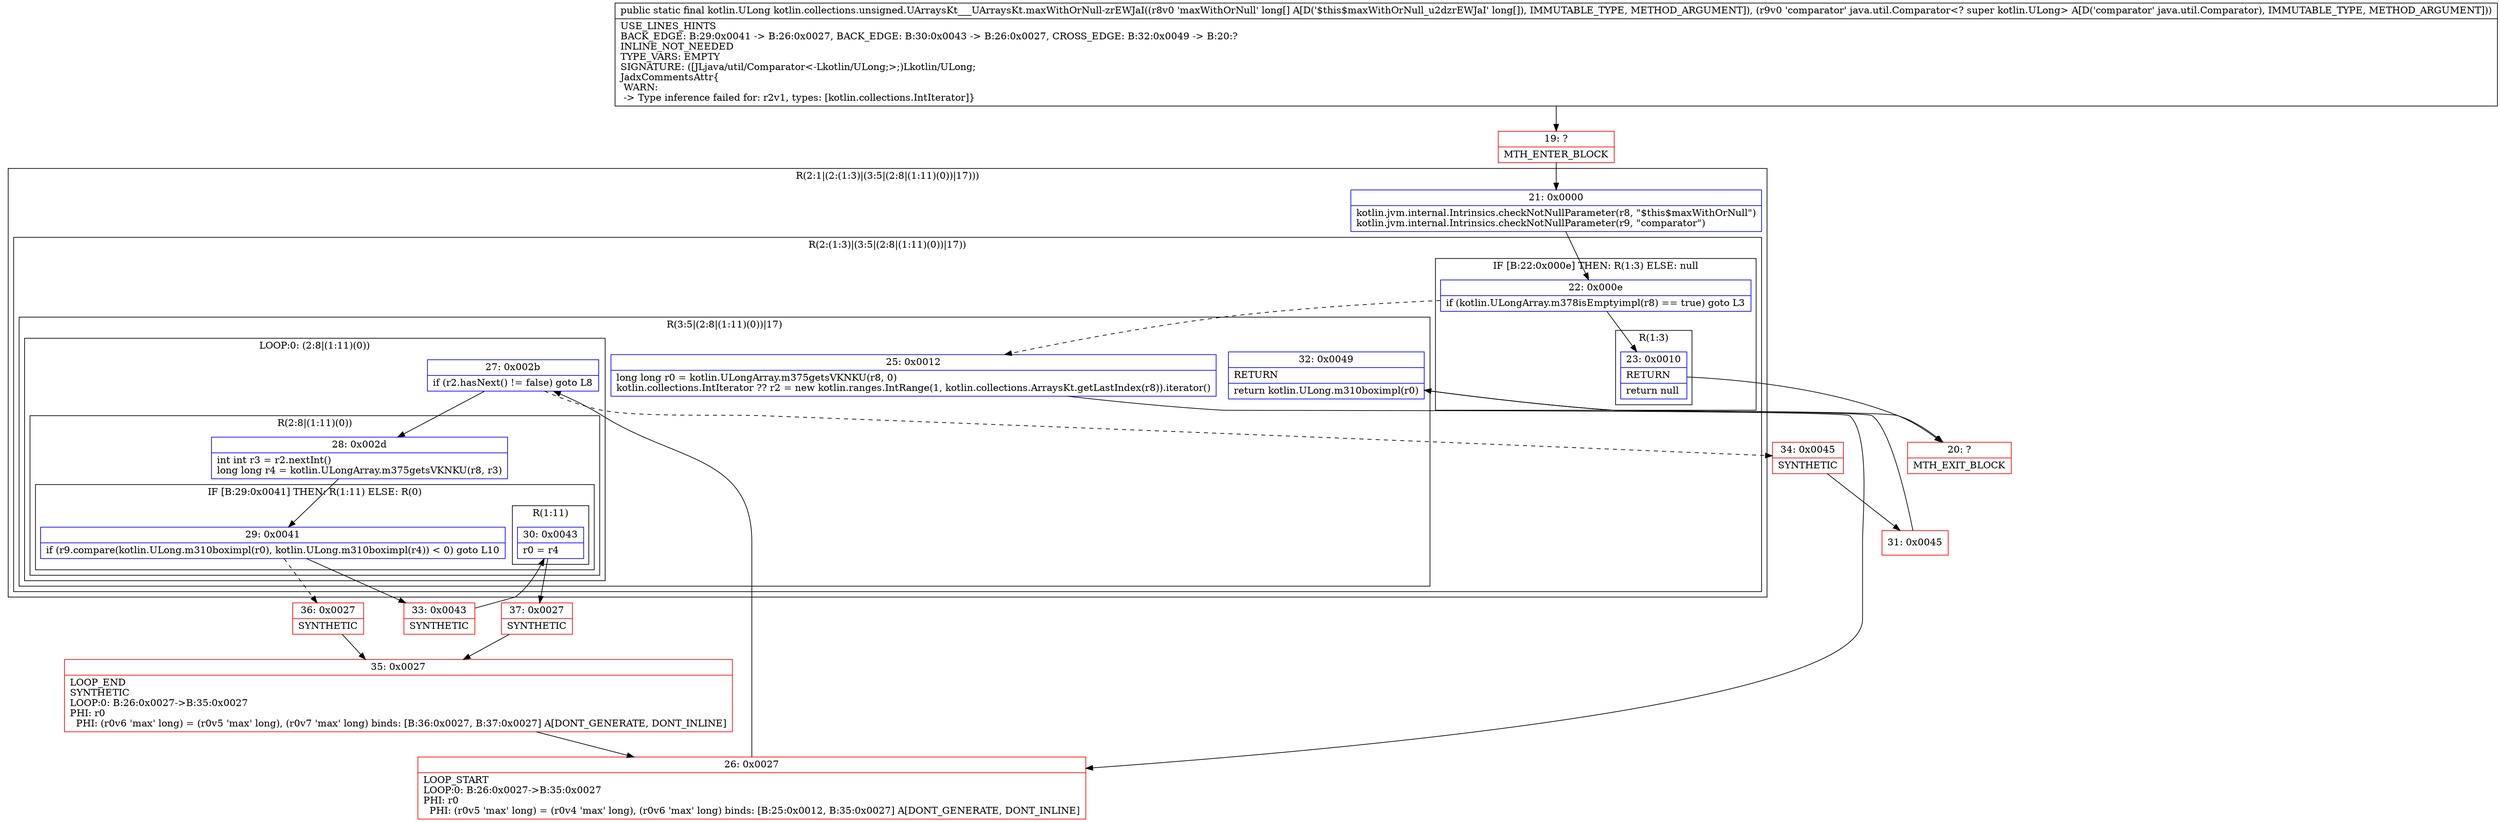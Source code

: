 digraph "CFG forkotlin.collections.unsigned.UArraysKt___UArraysKt.maxWithOrNull\-zrEWJaI([JLjava\/util\/Comparator;)Lkotlin\/ULong;" {
subgraph cluster_Region_492761428 {
label = "R(2:1|(2:(1:3)|(3:5|(2:8|(1:11)(0))|17)))";
node [shape=record,color=blue];
Node_21 [shape=record,label="{21\:\ 0x0000|kotlin.jvm.internal.Intrinsics.checkNotNullParameter(r8, \"$this$maxWithOrNull\")\lkotlin.jvm.internal.Intrinsics.checkNotNullParameter(r9, \"comparator\")\l}"];
subgraph cluster_Region_1370535503 {
label = "R(2:(1:3)|(3:5|(2:8|(1:11)(0))|17))";
node [shape=record,color=blue];
subgraph cluster_IfRegion_158088553 {
label = "IF [B:22:0x000e] THEN: R(1:3) ELSE: null";
node [shape=record,color=blue];
Node_22 [shape=record,label="{22\:\ 0x000e|if (kotlin.ULongArray.m378isEmptyimpl(r8) == true) goto L3\l}"];
subgraph cluster_Region_335563285 {
label = "R(1:3)";
node [shape=record,color=blue];
Node_23 [shape=record,label="{23\:\ 0x0010|RETURN\l|return null\l}"];
}
}
subgraph cluster_Region_593501811 {
label = "R(3:5|(2:8|(1:11)(0))|17)";
node [shape=record,color=blue];
Node_25 [shape=record,label="{25\:\ 0x0012|long long r0 = kotlin.ULongArray.m375getsVKNKU(r8, 0)\lkotlin.collections.IntIterator ?? r2 = new kotlin.ranges.IntRange(1, kotlin.collections.ArraysKt.getLastIndex(r8)).iterator()\l}"];
subgraph cluster_LoopRegion_976630140 {
label = "LOOP:0: (2:8|(1:11)(0))";
node [shape=record,color=blue];
Node_27 [shape=record,label="{27\:\ 0x002b|if (r2.hasNext() != false) goto L8\l}"];
subgraph cluster_Region_428221391 {
label = "R(2:8|(1:11)(0))";
node [shape=record,color=blue];
Node_28 [shape=record,label="{28\:\ 0x002d|int int r3 = r2.nextInt()\llong long r4 = kotlin.ULongArray.m375getsVKNKU(r8, r3)\l}"];
subgraph cluster_IfRegion_2088818126 {
label = "IF [B:29:0x0041] THEN: R(1:11) ELSE: R(0)";
node [shape=record,color=blue];
Node_29 [shape=record,label="{29\:\ 0x0041|if (r9.compare(kotlin.ULong.m310boximpl(r0), kotlin.ULong.m310boximpl(r4)) \< 0) goto L10\l}"];
subgraph cluster_Region_1461952574 {
label = "R(1:11)";
node [shape=record,color=blue];
Node_30 [shape=record,label="{30\:\ 0x0043|r0 = r4\l}"];
}
subgraph cluster_Region_2118049168 {
label = "R(0)";
node [shape=record,color=blue];
}
}
}
}
Node_32 [shape=record,label="{32\:\ 0x0049|RETURN\l|return kotlin.ULong.m310boximpl(r0)\l}"];
}
}
}
Node_19 [shape=record,color=red,label="{19\:\ ?|MTH_ENTER_BLOCK\l}"];
Node_20 [shape=record,color=red,label="{20\:\ ?|MTH_EXIT_BLOCK\l}"];
Node_26 [shape=record,color=red,label="{26\:\ 0x0027|LOOP_START\lLOOP:0: B:26:0x0027\-\>B:35:0x0027\lPHI: r0 \l  PHI: (r0v5 'max' long) = (r0v4 'max' long), (r0v6 'max' long) binds: [B:25:0x0012, B:35:0x0027] A[DONT_GENERATE, DONT_INLINE]\l}"];
Node_33 [shape=record,color=red,label="{33\:\ 0x0043|SYNTHETIC\l}"];
Node_37 [shape=record,color=red,label="{37\:\ 0x0027|SYNTHETIC\l}"];
Node_35 [shape=record,color=red,label="{35\:\ 0x0027|LOOP_END\lSYNTHETIC\lLOOP:0: B:26:0x0027\-\>B:35:0x0027\lPHI: r0 \l  PHI: (r0v6 'max' long) = (r0v5 'max' long), (r0v7 'max' long) binds: [B:36:0x0027, B:37:0x0027] A[DONT_GENERATE, DONT_INLINE]\l}"];
Node_36 [shape=record,color=red,label="{36\:\ 0x0027|SYNTHETIC\l}"];
Node_34 [shape=record,color=red,label="{34\:\ 0x0045|SYNTHETIC\l}"];
Node_31 [shape=record,color=red,label="{31\:\ 0x0045}"];
MethodNode[shape=record,label="{public static final kotlin.ULong kotlin.collections.unsigned.UArraysKt___UArraysKt.maxWithOrNull\-zrEWJaI((r8v0 'maxWithOrNull' long[] A[D('$this$maxWithOrNull_u2dzrEWJaI' long[]), IMMUTABLE_TYPE, METHOD_ARGUMENT]), (r9v0 'comparator' java.util.Comparator\<? super kotlin.ULong\> A[D('comparator' java.util.Comparator), IMMUTABLE_TYPE, METHOD_ARGUMENT]))  | USE_LINES_HINTS\lBACK_EDGE: B:29:0x0041 \-\> B:26:0x0027, BACK_EDGE: B:30:0x0043 \-\> B:26:0x0027, CROSS_EDGE: B:32:0x0049 \-\> B:20:?\lINLINE_NOT_NEEDED\lTYPE_VARS: EMPTY\lSIGNATURE: ([JLjava\/util\/Comparator\<\-Lkotlin\/ULong;\>;)Lkotlin\/ULong;\lJadxCommentsAttr\{\l WARN: \l \-\> Type inference failed for: r2v1, types: [kotlin.collections.IntIterator]\}\l}"];
MethodNode -> Node_19;Node_21 -> Node_22;
Node_22 -> Node_23;
Node_22 -> Node_25[style=dashed];
Node_23 -> Node_20;
Node_25 -> Node_26;
Node_27 -> Node_28;
Node_27 -> Node_34[style=dashed];
Node_28 -> Node_29;
Node_29 -> Node_33;
Node_29 -> Node_36[style=dashed];
Node_30 -> Node_37;
Node_32 -> Node_20;
Node_19 -> Node_21;
Node_26 -> Node_27;
Node_33 -> Node_30;
Node_37 -> Node_35;
Node_35 -> Node_26;
Node_36 -> Node_35;
Node_34 -> Node_31;
Node_31 -> Node_32;
}

